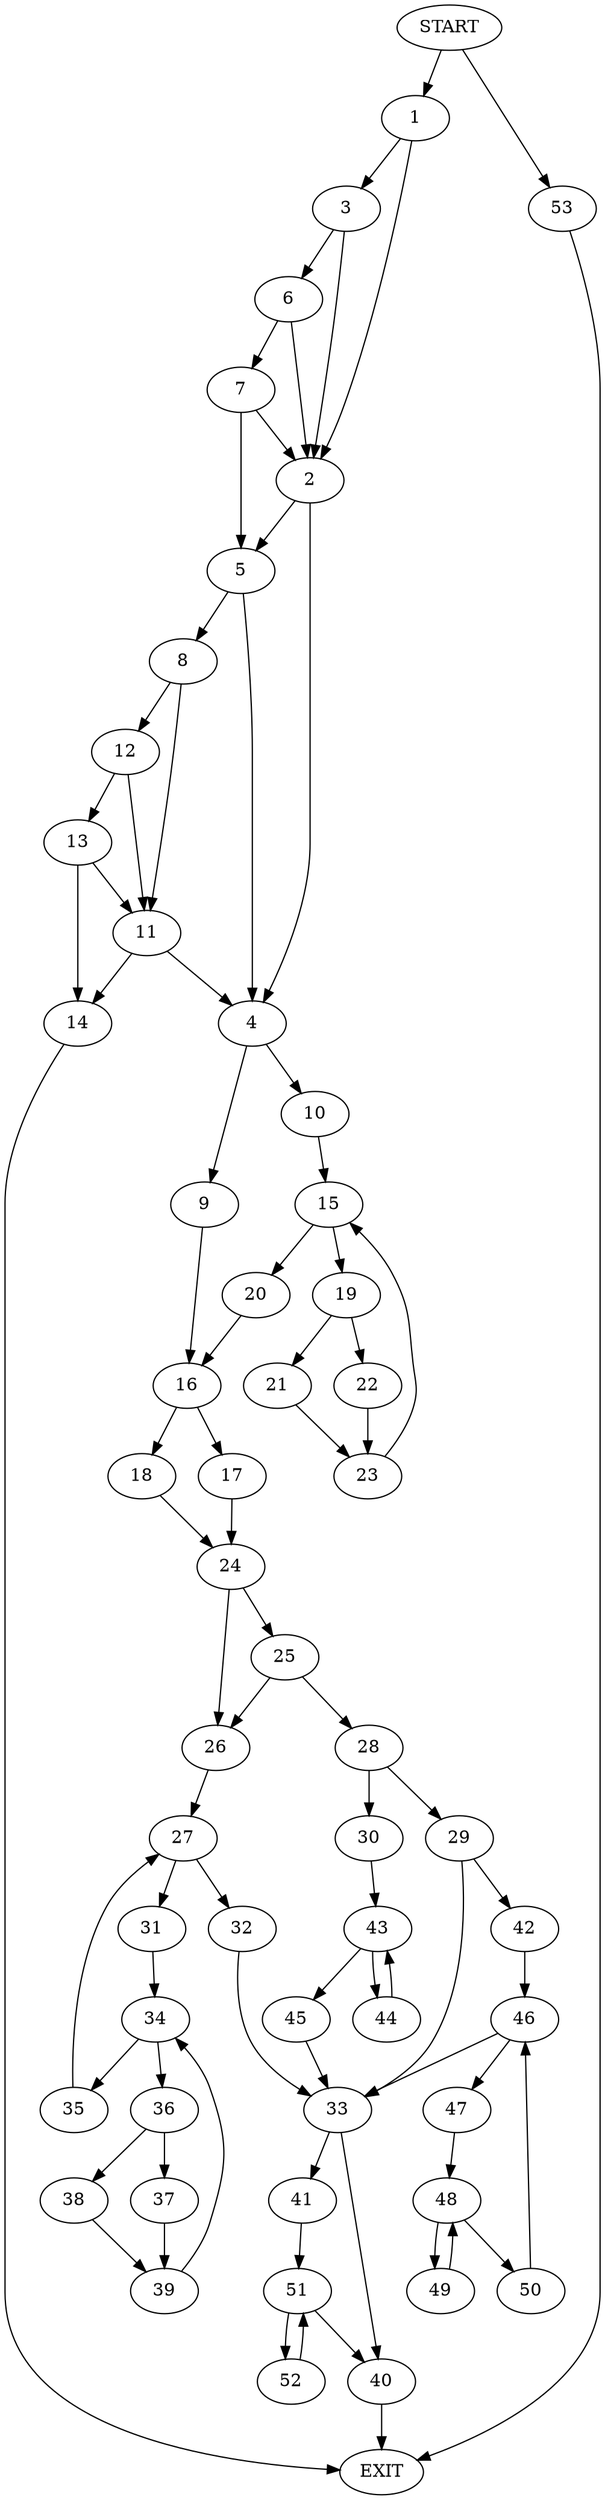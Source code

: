 digraph {
0 [label="START"]
54 [label="EXIT"]
0 -> 1
1 -> 2
1 -> 3
2 -> 4
2 -> 5
3 -> 2
3 -> 6
6 -> 2
6 -> 7
7 -> 2
7 -> 5
5 -> 4
5 -> 8
4 -> 9
4 -> 10
8 -> 11
8 -> 12
12 -> 11
12 -> 13
11 -> 4
11 -> 14
13 -> 11
13 -> 14
14 -> 54
10 -> 15
9 -> 16
16 -> 17
16 -> 18
15 -> 19
15 -> 20
19 -> 21
19 -> 22
20 -> 16
22 -> 23
21 -> 23
23 -> 15
18 -> 24
17 -> 24
24 -> 25
24 -> 26
26 -> 27
25 -> 28
25 -> 26
28 -> 29
28 -> 30
27 -> 31
27 -> 32
32 -> 33
31 -> 34
34 -> 35
34 -> 36
36 -> 37
36 -> 38
35 -> 27
37 -> 39
38 -> 39
39 -> 34
33 -> 40
33 -> 41
29 -> 42
29 -> 33
30 -> 43
43 -> 44
43 -> 45
45 -> 33
44 -> 43
42 -> 46
46 -> 47
46 -> 33
47 -> 48
48 -> 49
48 -> 50
50 -> 46
49 -> 48
41 -> 51
40 -> 54
51 -> 40
51 -> 52
52 -> 51
0 -> 53
53 -> 54
}

